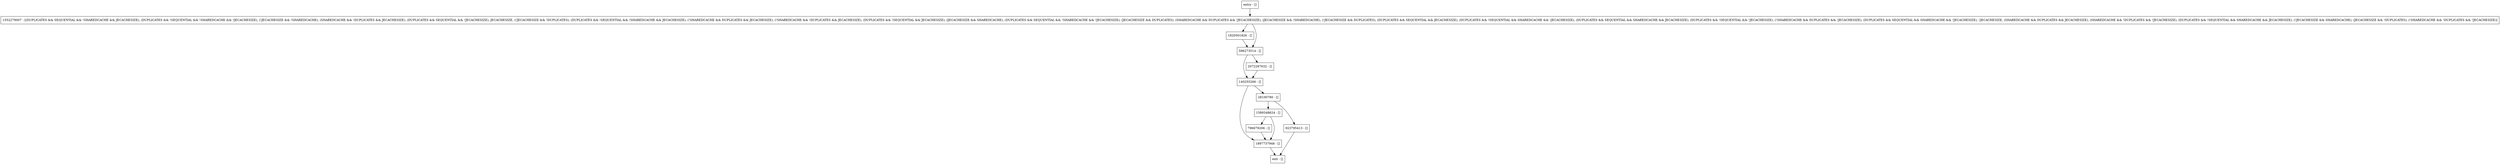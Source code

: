 digraph searchRangeAdvanceAndCheckKey {
node [shape=record];
1897737948 [label="1897737948 - []"];
1552279007 [label="1552279007 - [(DUPLICATES && SEQUENTIAL && !SHAREDCACHE && JECACHESIZE), (DUPLICATES && !SEQUENTIAL && !SHAREDCACHE && !JECACHESIZE), (!JECACHESIZE && !SHAREDCACHE), (SHAREDCACHE && !DUPLICATES && JECACHESIZE), (DUPLICATES && SEQUENTIAL && !JECACHESIZE), JECACHESIZE, (!JECACHESIZE && !DUPLICATES), (DUPLICATES && !SEQUENTIAL && !SHAREDCACHE && JECACHESIZE), (!SHAREDCACHE && DUPLICATES && JECACHESIZE), (!SHAREDCACHE && !DUPLICATES && JECACHESIZE), (DUPLICATES && !SEQUENTIAL && JECACHESIZE), (JECACHESIZE && SHAREDCACHE), (DUPLICATES && SEQUENTIAL && !SHAREDCACHE && !JECACHESIZE), (JECACHESIZE && DUPLICATES), (SHAREDCACHE && DUPLICATES && !JECACHESIZE), (JECACHESIZE && !SHAREDCACHE), (!JECACHESIZE && DUPLICATES), (DUPLICATES && SEQUENTIAL && JECACHESIZE), (DUPLICATES && !SEQUENTIAL && SHAREDCACHE && !JECACHESIZE), (DUPLICATES && SEQUENTIAL && SHAREDCACHE && JECACHESIZE), (DUPLICATES && !SEQUENTIAL && !JECACHESIZE), (!SHAREDCACHE && DUPLICATES && !JECACHESIZE), (DUPLICATES && SEQUENTIAL && SHAREDCACHE && !JECACHESIZE), !JECACHESIZE, (SHAREDCACHE && DUPLICATES && JECACHESIZE), (SHAREDCACHE && !DUPLICATES && !JECACHESIZE), (DUPLICATES && !SEQUENTIAL && SHAREDCACHE && JECACHESIZE), (!JECACHESIZE && SHAREDCACHE), (JECACHESIZE && !DUPLICATES), (!SHAREDCACHE && !DUPLICATES && !JECACHESIZE)]"];
entry [label="entry - []"];
exit [label="exit - []"];
1820501826 [label="1820501826 - []"];
596273514 [label="596273514 - []"];
28100780 [label="28100780 - []"];
923795413 [label="923795413 - []"];
140255266 [label="140255266 - []"];
1589348624 [label="1589348624 - []"];
796679206 [label="796679206 - []"];
2072287632 [label="2072287632 - []"];
entry;
exit;
1897737948 -> exit;
1552279007 -> 1820501826;
1552279007 -> 596273514;
entry -> 1552279007;
1820501826 -> 596273514;
596273514 -> 140255266;
596273514 -> 2072287632;
28100780 -> 923795413;
28100780 -> 1589348624;
923795413 -> exit;
140255266 -> 1897737948;
140255266 -> 28100780;
1589348624 -> 1897737948;
1589348624 -> 796679206;
796679206 -> 1897737948;
2072287632 -> 140255266;
}
